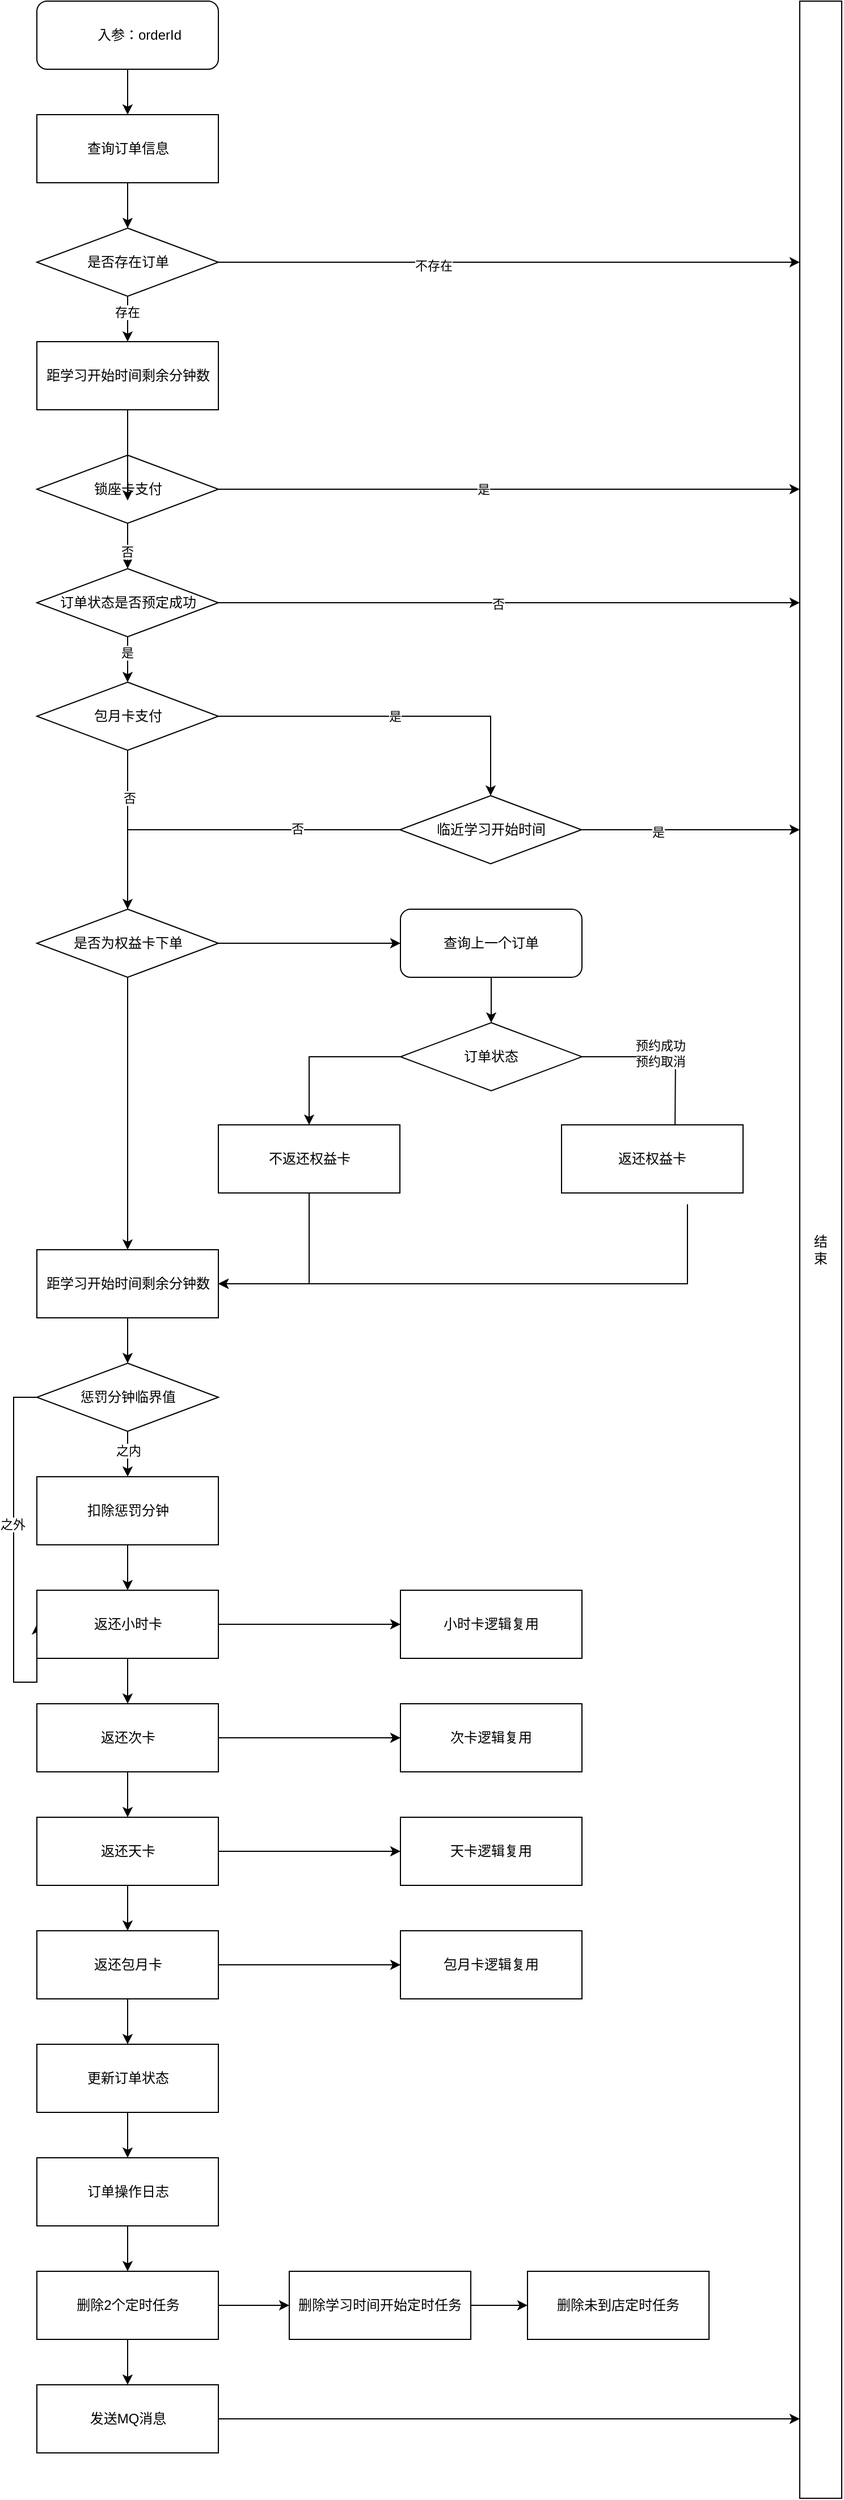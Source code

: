 <mxfile version="21.6.6" type="github">
  <diagram name="第 1 页" id="pWrtRXzck8s2EkGPKfoR">
    <mxGraphModel dx="1638" dy="911" grid="1" gridSize="10" guides="1" tooltips="1" connect="1" arrows="1" fold="1" page="1" pageScale="1" pageWidth="827" pageHeight="1169" math="0" shadow="0">
      <root>
        <mxCell id="0" />
        <mxCell id="1" parent="0" />
        <mxCell id="Kmh5hY4usbPzmMP1m1Lr-80" style="edgeStyle=orthogonalEdgeStyle;rounded=0;orthogonalLoop=1;jettySize=auto;html=1;entryX=0.5;entryY=0;entryDx=0;entryDy=0;" edge="1" parent="1" source="Kmh5hY4usbPzmMP1m1Lr-81" target="Kmh5hY4usbPzmMP1m1Lr-83">
          <mxGeometry relative="1" as="geometry">
            <mxPoint x="183.5" y="295" as="targetPoint" />
          </mxGeometry>
        </mxCell>
        <mxCell id="Kmh5hY4usbPzmMP1m1Lr-81" value="&lt;span style=&quot;text-align: left;&quot;&gt;      入参：orderId&lt;/span&gt;" style="rounded=1;whiteSpace=wrap;html=1;" diagramCategory="general" diagramName="RoundedRectangle" vertex="1" parent="1">
          <mxGeometry x="117.5" width="160" height="60" as="geometry" />
        </mxCell>
        <mxCell id="Kmh5hY4usbPzmMP1m1Lr-82" value="" style="edgeStyle=orthogonalEdgeStyle;rounded=0;orthogonalLoop=1;jettySize=auto;html=1;exitX=0.5;exitY=1;exitDx=0;exitDy=0;entryX=0.5;entryY=0;entryDx=0;entryDy=0;" edge="1" parent="1" source="Kmh5hY4usbPzmMP1m1Lr-83" target="Kmh5hY4usbPzmMP1m1Lr-95">
          <mxGeometry relative="1" as="geometry">
            <mxPoint x="-56.5" y="465" as="targetPoint" />
            <mxPoint x="-42.5" y="135" as="sourcePoint" />
          </mxGeometry>
        </mxCell>
        <mxCell id="Kmh5hY4usbPzmMP1m1Lr-83" value="查询订单信息" style="rounded=0;whiteSpace=wrap;html=1;" diagramCategory="general" diagramName="Rectangle" vertex="1" parent="1">
          <mxGeometry x="117.5" y="100" width="160" height="60" as="geometry" />
        </mxCell>
        <mxCell id="Kmh5hY4usbPzmMP1m1Lr-84" value="是" style="edgeStyle=orthogonalEdgeStyle;rounded=0;orthogonalLoop=1;jettySize=auto;html=1;exitX=1;exitY=0.5;exitDx=0;exitDy=0;entryX=0.5;entryY=0;entryDx=0;entryDy=0;" edge="1" parent="1" source="Kmh5hY4usbPzmMP1m1Lr-87" target="Kmh5hY4usbPzmMP1m1Lr-158">
          <mxGeometry relative="1" as="geometry">
            <mxPoint x="650.0" y="690" as="targetPoint" />
            <Array as="points">
              <mxPoint x="518" y="630" />
            </Array>
          </mxGeometry>
        </mxCell>
        <mxCell id="Kmh5hY4usbPzmMP1m1Lr-85" style="edgeStyle=orthogonalEdgeStyle;rounded=0;orthogonalLoop=1;jettySize=auto;html=1;" edge="1" parent="1" source="Kmh5hY4usbPzmMP1m1Lr-87" target="Kmh5hY4usbPzmMP1m1Lr-117">
          <mxGeometry relative="1" as="geometry">
            <mxPoint x="197.5" y="795" as="targetPoint" />
          </mxGeometry>
        </mxCell>
        <mxCell id="Kmh5hY4usbPzmMP1m1Lr-86" value="否" style="edgeLabel;html=1;align=center;verticalAlign=middle;resizable=0;points=[];" vertex="1" connectable="0" parent="Kmh5hY4usbPzmMP1m1Lr-85">
          <mxGeometry x="-0.808" y="1" relative="1" as="geometry">
            <mxPoint as="offset" />
          </mxGeometry>
        </mxCell>
        <mxCell id="Kmh5hY4usbPzmMP1m1Lr-87" value="包月卡支付" style="rhombus;whiteSpace=wrap;html=1;" diagramCategory="general" diagramName="Diamond" vertex="1" parent="1">
          <mxGeometry x="117.5" y="600" width="160" height="60" as="geometry" />
        </mxCell>
        <mxCell id="Kmh5hY4usbPzmMP1m1Lr-88" value="" style="edgeStyle=orthogonalEdgeStyle;rounded=0;orthogonalLoop=1;jettySize=auto;html=1;" edge="1" parent="1" source="Kmh5hY4usbPzmMP1m1Lr-90" target="Kmh5hY4usbPzmMP1m1Lr-87">
          <mxGeometry relative="1" as="geometry" />
        </mxCell>
        <mxCell id="Kmh5hY4usbPzmMP1m1Lr-89" value="是" style="edgeLabel;html=1;align=center;verticalAlign=middle;resizable=0;points=[];" vertex="1" connectable="0" parent="Kmh5hY4usbPzmMP1m1Lr-88">
          <mxGeometry x="-0.317" y="-1" relative="1" as="geometry">
            <mxPoint as="offset" />
          </mxGeometry>
        </mxCell>
        <mxCell id="Kmh5hY4usbPzmMP1m1Lr-90" value="订单状态是否预定成功" style="rhombus;whiteSpace=wrap;html=1;" diagramCategory="general" diagramName="Diamond" vertex="1" parent="1">
          <mxGeometry x="117.5" y="500" width="160" height="60" as="geometry" />
        </mxCell>
        <mxCell id="Kmh5hY4usbPzmMP1m1Lr-91" style="edgeStyle=orthogonalEdgeStyle;rounded=0;orthogonalLoop=1;jettySize=auto;html=1;entryX=0.5;entryY=0;entryDx=0;entryDy=0;" edge="1" parent="1" source="Kmh5hY4usbPzmMP1m1Lr-95" target="Kmh5hY4usbPzmMP1m1Lr-153">
          <mxGeometry relative="1" as="geometry" />
        </mxCell>
        <mxCell id="Kmh5hY4usbPzmMP1m1Lr-92" value="存在" style="edgeLabel;html=1;align=center;verticalAlign=middle;resizable=0;points=[];" vertex="1" connectable="0" parent="Kmh5hY4usbPzmMP1m1Lr-91">
          <mxGeometry x="-0.295" y="-1" relative="1" as="geometry">
            <mxPoint as="offset" />
          </mxGeometry>
        </mxCell>
        <mxCell id="Kmh5hY4usbPzmMP1m1Lr-93" style="edgeStyle=orthogonalEdgeStyle;rounded=0;orthogonalLoop=1;jettySize=auto;html=1;" edge="1" parent="1" source="Kmh5hY4usbPzmMP1m1Lr-95" target="Kmh5hY4usbPzmMP1m1Lr-96">
          <mxGeometry relative="1" as="geometry">
            <Array as="points">
              <mxPoint x="640" y="230" />
              <mxPoint x="640" y="230" />
            </Array>
          </mxGeometry>
        </mxCell>
        <mxCell id="Kmh5hY4usbPzmMP1m1Lr-94" value="不存在" style="edgeLabel;html=1;align=center;verticalAlign=middle;resizable=0;points=[];" vertex="1" connectable="0" parent="Kmh5hY4usbPzmMP1m1Lr-93">
          <mxGeometry x="-0.262" y="-3" relative="1" as="geometry">
            <mxPoint as="offset" />
          </mxGeometry>
        </mxCell>
        <mxCell id="Kmh5hY4usbPzmMP1m1Lr-95" value="是否存在订单" style="rhombus;whiteSpace=wrap;html=1;" vertex="1" diagramName="Diamond" diagramCategory="general" parent="1">
          <mxGeometry x="117.5" y="200" width="160" height="60" as="geometry" />
        </mxCell>
        <mxCell id="Kmh5hY4usbPzmMP1m1Lr-96" value="结&lt;br /&gt;束" style="rounded=0;whiteSpace=wrap;html=1;" vertex="1" diagramName="Rectangle" diagramCategory="general" parent="1">
          <mxGeometry x="790" width="37" height="2200" as="geometry" />
        </mxCell>
        <mxCell id="Kmh5hY4usbPzmMP1m1Lr-97" style="edgeStyle=orthogonalEdgeStyle;rounded=0;orthogonalLoop=1;jettySize=auto;html=1;exitX=1;exitY=0.5;exitDx=0;exitDy=0;" edge="1" parent="1" source="Kmh5hY4usbPzmMP1m1Lr-101" target="Kmh5hY4usbPzmMP1m1Lr-96">
          <mxGeometry relative="1" as="geometry">
            <Array as="points">
              <mxPoint x="320" y="430" />
              <mxPoint x="320" y="430" />
            </Array>
          </mxGeometry>
        </mxCell>
        <mxCell id="Kmh5hY4usbPzmMP1m1Lr-98" value="是" style="edgeLabel;html=1;align=center;verticalAlign=middle;resizable=0;points=[];" vertex="1" connectable="0" parent="Kmh5hY4usbPzmMP1m1Lr-97">
          <mxGeometry x="-0.088" relative="1" as="geometry">
            <mxPoint as="offset" />
          </mxGeometry>
        </mxCell>
        <mxCell id="Kmh5hY4usbPzmMP1m1Lr-99" style="edgeStyle=orthogonalEdgeStyle;rounded=0;orthogonalLoop=1;jettySize=auto;html=1;entryX=0.5;entryY=0;entryDx=0;entryDy=0;" edge="1" parent="1" source="Kmh5hY4usbPzmMP1m1Lr-101" target="Kmh5hY4usbPzmMP1m1Lr-90">
          <mxGeometry relative="1" as="geometry" />
        </mxCell>
        <mxCell id="Kmh5hY4usbPzmMP1m1Lr-100" value="否" style="edgeLabel;html=1;align=center;verticalAlign=middle;resizable=0;points=[];" vertex="1" connectable="0" parent="Kmh5hY4usbPzmMP1m1Lr-99">
          <mxGeometry x="0.227" y="-1" relative="1" as="geometry">
            <mxPoint as="offset" />
          </mxGeometry>
        </mxCell>
        <mxCell id="Kmh5hY4usbPzmMP1m1Lr-101" value="锁座卡支付" style="rhombus;whiteSpace=wrap;html=1;" vertex="1" diagramName="Diamond" diagramCategory="general" parent="1">
          <mxGeometry x="117.5" y="400" width="160" height="60" as="geometry" />
        </mxCell>
        <mxCell id="Kmh5hY4usbPzmMP1m1Lr-102" style="edgeStyle=orthogonalEdgeStyle;rounded=0;orthogonalLoop=1;jettySize=auto;html=1;" edge="1" parent="1" source="Kmh5hY4usbPzmMP1m1Lr-103" target="Kmh5hY4usbPzmMP1m1Lr-105">
          <mxGeometry relative="1" as="geometry" />
        </mxCell>
        <mxCell id="Kmh5hY4usbPzmMP1m1Lr-103" value="是否为权益卡下单" style="rhombus;whiteSpace=wrap;html=1;" diagramCategory="general" diagramName="Diamond" vertex="1" parent="1">
          <mxGeometry x="117.5" y="800" width="160" height="60" as="geometry" />
        </mxCell>
        <mxCell id="Kmh5hY4usbPzmMP1m1Lr-104" style="edgeStyle=orthogonalEdgeStyle;rounded=0;orthogonalLoop=1;jettySize=auto;html=1;entryX=0.5;entryY=0;entryDx=0;entryDy=0;" edge="1" parent="1" source="Kmh5hY4usbPzmMP1m1Lr-105" target="Kmh5hY4usbPzmMP1m1Lr-109">
          <mxGeometry relative="1" as="geometry" />
        </mxCell>
        <mxCell id="Kmh5hY4usbPzmMP1m1Lr-105" value="查询上一个订单" style="rounded=1;whiteSpace=wrap;html=1;" vertex="1" diagramName="RoundedRectangle" diagramCategory="general" parent="1">
          <mxGeometry x="438" y="800" width="160" height="60" as="geometry" />
        </mxCell>
        <mxCell id="Kmh5hY4usbPzmMP1m1Lr-106" style="edgeStyle=orthogonalEdgeStyle;rounded=0;orthogonalLoop=1;jettySize=auto;html=1;" edge="1" parent="1" source="Kmh5hY4usbPzmMP1m1Lr-109">
          <mxGeometry relative="1" as="geometry">
            <mxPoint x="680" y="1000" as="targetPoint" />
          </mxGeometry>
        </mxCell>
        <mxCell id="Kmh5hY4usbPzmMP1m1Lr-107" value="预约成功&lt;br /&gt;预约取消" style="edgeLabel;html=1;align=center;verticalAlign=middle;resizable=0;points=[];" vertex="1" connectable="0" parent="Kmh5hY4usbPzmMP1m1Lr-106">
          <mxGeometry x="-0.1" y="3" relative="1" as="geometry">
            <mxPoint as="offset" />
          </mxGeometry>
        </mxCell>
        <mxCell id="Kmh5hY4usbPzmMP1m1Lr-108" style="edgeStyle=orthogonalEdgeStyle;rounded=0;orthogonalLoop=1;jettySize=auto;html=1;entryX=0.5;entryY=0;entryDx=0;entryDy=0;" edge="1" parent="1" source="Kmh5hY4usbPzmMP1m1Lr-109" target="Kmh5hY4usbPzmMP1m1Lr-115">
          <mxGeometry relative="1" as="geometry" />
        </mxCell>
        <mxCell id="Kmh5hY4usbPzmMP1m1Lr-109" value="订单状态" style="rhombus;whiteSpace=wrap;html=1;" vertex="1" diagramName="Diamond" diagramCategory="general" parent="1">
          <mxGeometry x="438" y="900" width="160" height="60" as="geometry" />
        </mxCell>
        <mxCell id="Kmh5hY4usbPzmMP1m1Lr-110" style="edgeStyle=orthogonalEdgeStyle;rounded=0;orthogonalLoop=1;jettySize=auto;html=1;" edge="1" parent="1" source="Kmh5hY4usbPzmMP1m1Lr-90" target="Kmh5hY4usbPzmMP1m1Lr-96">
          <mxGeometry relative="1" as="geometry">
            <mxPoint x="159.87" y="485.049" as="sourcePoint" />
            <mxPoint x="436.4" y="485" as="targetPoint" />
            <Array as="points">
              <mxPoint x="500" y="530" />
              <mxPoint x="500" y="530" />
            </Array>
          </mxGeometry>
        </mxCell>
        <mxCell id="Kmh5hY4usbPzmMP1m1Lr-111" value="否" style="edgeLabel;html=1;align=center;verticalAlign=middle;resizable=0;points=[];" vertex="1" connectable="0" parent="Kmh5hY4usbPzmMP1m1Lr-110">
          <mxGeometry x="-0.038" y="-1" relative="1" as="geometry">
            <mxPoint as="offset" />
          </mxGeometry>
        </mxCell>
        <mxCell id="Kmh5hY4usbPzmMP1m1Lr-112" style="edgeStyle=orthogonalEdgeStyle;rounded=0;orthogonalLoop=1;jettySize=auto;html=1;entryX=1;entryY=0.5;entryDx=0;entryDy=0;" edge="1" parent="1" target="Kmh5hY4usbPzmMP1m1Lr-117">
          <mxGeometry relative="1" as="geometry">
            <Array as="points">
              <mxPoint x="691" y="1130" />
            </Array>
            <mxPoint x="691.0" y="1060" as="sourcePoint" />
          </mxGeometry>
        </mxCell>
        <mxCell id="Kmh5hY4usbPzmMP1m1Lr-113" value="返还权益卡" style="rounded=0;whiteSpace=wrap;html=1;" vertex="1" diagramName="Rectangle" diagramCategory="general" parent="1">
          <mxGeometry x="580.0" y="990" width="160" height="60" as="geometry" />
        </mxCell>
        <mxCell id="Kmh5hY4usbPzmMP1m1Lr-114" style="edgeStyle=orthogonalEdgeStyle;rounded=0;orthogonalLoop=1;jettySize=auto;html=1;entryX=1;entryY=0.5;entryDx=0;entryDy=0;exitX=0.5;exitY=1;exitDx=0;exitDy=0;" edge="1" parent="1" source="Kmh5hY4usbPzmMP1m1Lr-115" target="Kmh5hY4usbPzmMP1m1Lr-117">
          <mxGeometry relative="1" as="geometry" />
        </mxCell>
        <mxCell id="Kmh5hY4usbPzmMP1m1Lr-115" value="不返还权益卡" style="rounded=0;whiteSpace=wrap;html=1;" vertex="1" diagramName="Rectangle" diagramCategory="general" parent="1">
          <mxGeometry x="277.5" y="990" width="160" height="60" as="geometry" />
        </mxCell>
        <mxCell id="Kmh5hY4usbPzmMP1m1Lr-116" style="edgeStyle=orthogonalEdgeStyle;rounded=0;orthogonalLoop=1;jettySize=auto;html=1;" edge="1" parent="1" source="Kmh5hY4usbPzmMP1m1Lr-117" target="Kmh5hY4usbPzmMP1m1Lr-122">
          <mxGeometry relative="1" as="geometry" />
        </mxCell>
        <mxCell id="Kmh5hY4usbPzmMP1m1Lr-117" value="&lt;span style&gt;距学习开始时间剩余分钟数&lt;/span&gt;" style="rounded=0;whiteSpace=wrap;html=1;" diagramCategory="general" diagramName="Rectangle" vertex="1" parent="1">
          <mxGeometry x="117.5" y="1100" width="160" height="60" as="geometry" />
        </mxCell>
        <mxCell id="Kmh5hY4usbPzmMP1m1Lr-118" style="edgeStyle=orthogonalEdgeStyle;rounded=0;orthogonalLoop=1;jettySize=auto;html=1;" edge="1" parent="1" source="Kmh5hY4usbPzmMP1m1Lr-122" target="Kmh5hY4usbPzmMP1m1Lr-124">
          <mxGeometry relative="1" as="geometry" />
        </mxCell>
        <mxCell id="Kmh5hY4usbPzmMP1m1Lr-119" value="之内" style="edgeLabel;html=1;align=center;verticalAlign=middle;resizable=0;points=[];" vertex="1" connectable="0" parent="Kmh5hY4usbPzmMP1m1Lr-118">
          <mxGeometry x="-0.157" relative="1" as="geometry">
            <mxPoint as="offset" />
          </mxGeometry>
        </mxCell>
        <mxCell id="Kmh5hY4usbPzmMP1m1Lr-120" style="edgeStyle=orthogonalEdgeStyle;rounded=0;orthogonalLoop=1;jettySize=auto;html=1;entryX=0;entryY=0.5;entryDx=0;entryDy=0;" edge="1" parent="1" source="Kmh5hY4usbPzmMP1m1Lr-122" target="Kmh5hY4usbPzmMP1m1Lr-127">
          <mxGeometry relative="1" as="geometry">
            <Array as="points">
              <mxPoint x="97" y="1230" />
              <mxPoint x="97" y="1481" />
              <mxPoint x="118" y="1481" />
            </Array>
          </mxGeometry>
        </mxCell>
        <mxCell id="Kmh5hY4usbPzmMP1m1Lr-121" value="之外" style="edgeLabel;html=1;align=center;verticalAlign=middle;resizable=0;points=[];" vertex="1" connectable="0" parent="Kmh5hY4usbPzmMP1m1Lr-120">
          <mxGeometry x="-0.228" y="-1" relative="1" as="geometry">
            <mxPoint as="offset" />
          </mxGeometry>
        </mxCell>
        <mxCell id="Kmh5hY4usbPzmMP1m1Lr-122" value="惩罚分钟临界值" style="rhombus;whiteSpace=wrap;html=1;" diagramCategory="general" diagramName="Diamond" vertex="1" parent="1">
          <mxGeometry x="117.5" y="1200" width="160" height="60" as="geometry" />
        </mxCell>
        <mxCell id="Kmh5hY4usbPzmMP1m1Lr-123" style="edgeStyle=orthogonalEdgeStyle;rounded=0;orthogonalLoop=1;jettySize=auto;html=1;entryX=0.5;entryY=0;entryDx=0;entryDy=0;" edge="1" parent="1" source="Kmh5hY4usbPzmMP1m1Lr-124" target="Kmh5hY4usbPzmMP1m1Lr-127">
          <mxGeometry relative="1" as="geometry" />
        </mxCell>
        <mxCell id="Kmh5hY4usbPzmMP1m1Lr-124" value="&lt;span style&gt;扣除惩罚分钟&lt;/span&gt;" style="rounded=0;whiteSpace=wrap;html=1;" diagramCategory="general" diagramName="Rectangle" vertex="1" parent="1">
          <mxGeometry x="117.5" y="1300" width="160" height="60" as="geometry" />
        </mxCell>
        <mxCell id="Kmh5hY4usbPzmMP1m1Lr-125" style="edgeStyle=orthogonalEdgeStyle;rounded=0;orthogonalLoop=1;jettySize=auto;html=1;entryX=0.5;entryY=0;entryDx=0;entryDy=0;" edge="1" parent="1" source="Kmh5hY4usbPzmMP1m1Lr-127" target="Kmh5hY4usbPzmMP1m1Lr-131">
          <mxGeometry relative="1" as="geometry" />
        </mxCell>
        <mxCell id="Kmh5hY4usbPzmMP1m1Lr-126" value="" style="edgeStyle=orthogonalEdgeStyle;rounded=0;orthogonalLoop=1;jettySize=auto;html=1;" edge="1" parent="1" source="Kmh5hY4usbPzmMP1m1Lr-127" target="Kmh5hY4usbPzmMP1m1Lr-128">
          <mxGeometry relative="1" as="geometry" />
        </mxCell>
        <mxCell id="Kmh5hY4usbPzmMP1m1Lr-127" value="返还小时卡" style="rounded=0;whiteSpace=wrap;html=1;" diagramCategory="general" diagramName="Rectangle" vertex="1" parent="1">
          <mxGeometry x="117.5" y="1400" width="160" height="60" as="geometry" />
        </mxCell>
        <mxCell id="Kmh5hY4usbPzmMP1m1Lr-128" value="小时卡逻辑复用" style="rounded=0;whiteSpace=wrap;html=1;" diagramCategory="general" diagramName="Rectangle" vertex="1" parent="1">
          <mxGeometry x="438" y="1400" width="160" height="60" as="geometry" />
        </mxCell>
        <mxCell id="Kmh5hY4usbPzmMP1m1Lr-129" style="edgeStyle=orthogonalEdgeStyle;rounded=0;orthogonalLoop=1;jettySize=auto;html=1;entryX=0.5;entryY=0;entryDx=0;entryDy=0;" edge="1" parent="1" source="Kmh5hY4usbPzmMP1m1Lr-131" target="Kmh5hY4usbPzmMP1m1Lr-135">
          <mxGeometry relative="1" as="geometry" />
        </mxCell>
        <mxCell id="Kmh5hY4usbPzmMP1m1Lr-130" value="" style="edgeStyle=orthogonalEdgeStyle;rounded=0;orthogonalLoop=1;jettySize=auto;html=1;" edge="1" parent="1" source="Kmh5hY4usbPzmMP1m1Lr-131" target="Kmh5hY4usbPzmMP1m1Lr-132">
          <mxGeometry relative="1" as="geometry" />
        </mxCell>
        <mxCell id="Kmh5hY4usbPzmMP1m1Lr-131" value="返还次卡" style="rounded=0;whiteSpace=wrap;html=1;" diagramCategory="general" diagramName="Rectangle" vertex="1" parent="1">
          <mxGeometry x="117.5" y="1500" width="160" height="60" as="geometry" />
        </mxCell>
        <mxCell id="Kmh5hY4usbPzmMP1m1Lr-132" value="次卡逻辑复用" style="rounded=0;whiteSpace=wrap;html=1;" diagramCategory="general" diagramName="Rectangle" vertex="1" parent="1">
          <mxGeometry x="438" y="1500" width="160" height="60" as="geometry" />
        </mxCell>
        <mxCell id="Kmh5hY4usbPzmMP1m1Lr-133" value="" style="edgeStyle=orthogonalEdgeStyle;rounded=0;orthogonalLoop=1;jettySize=auto;html=1;" edge="1" parent="1" source="Kmh5hY4usbPzmMP1m1Lr-135" target="Kmh5hY4usbPzmMP1m1Lr-136">
          <mxGeometry relative="1" as="geometry" />
        </mxCell>
        <mxCell id="Kmh5hY4usbPzmMP1m1Lr-134" style="edgeStyle=orthogonalEdgeStyle;rounded=0;orthogonalLoop=1;jettySize=auto;html=1;" edge="1" parent="1" source="Kmh5hY4usbPzmMP1m1Lr-135" target="Kmh5hY4usbPzmMP1m1Lr-139">
          <mxGeometry relative="1" as="geometry" />
        </mxCell>
        <mxCell id="Kmh5hY4usbPzmMP1m1Lr-135" value="返还天卡" style="rounded=0;whiteSpace=wrap;html=1;" diagramCategory="general" diagramName="Rectangle" vertex="1" parent="1">
          <mxGeometry x="117.5" y="1600" width="160" height="60" as="geometry" />
        </mxCell>
        <mxCell id="Kmh5hY4usbPzmMP1m1Lr-136" value="天卡逻辑复用" style="rounded=0;whiteSpace=wrap;html=1;" diagramCategory="general" diagramName="Rectangle" vertex="1" parent="1">
          <mxGeometry x="438" y="1600" width="160" height="60" as="geometry" />
        </mxCell>
        <mxCell id="Kmh5hY4usbPzmMP1m1Lr-137" value="" style="edgeStyle=orthogonalEdgeStyle;rounded=0;orthogonalLoop=1;jettySize=auto;html=1;" edge="1" parent="1" source="Kmh5hY4usbPzmMP1m1Lr-139" target="Kmh5hY4usbPzmMP1m1Lr-151">
          <mxGeometry relative="1" as="geometry" />
        </mxCell>
        <mxCell id="Kmh5hY4usbPzmMP1m1Lr-138" value="" style="edgeStyle=orthogonalEdgeStyle;rounded=0;orthogonalLoop=1;jettySize=auto;html=1;" edge="1" parent="1" source="Kmh5hY4usbPzmMP1m1Lr-139" target="Kmh5hY4usbPzmMP1m1Lr-141">
          <mxGeometry relative="1" as="geometry" />
        </mxCell>
        <mxCell id="Kmh5hY4usbPzmMP1m1Lr-139" value="返还包月卡" style="rounded=0;whiteSpace=wrap;html=1;" diagramCategory="general" diagramName="Rectangle" vertex="1" parent="1">
          <mxGeometry x="117.5" y="1700" width="160" height="60" as="geometry" />
        </mxCell>
        <mxCell id="Kmh5hY4usbPzmMP1m1Lr-140" value="" style="edgeStyle=orthogonalEdgeStyle;rounded=0;orthogonalLoop=1;jettySize=auto;html=1;" edge="1" parent="1" source="Kmh5hY4usbPzmMP1m1Lr-141" target="Kmh5hY4usbPzmMP1m1Lr-143">
          <mxGeometry relative="1" as="geometry" />
        </mxCell>
        <mxCell id="Kmh5hY4usbPzmMP1m1Lr-141" value="更新订单状态" style="rounded=0;whiteSpace=wrap;html=1;" diagramCategory="general" diagramName="Rectangle" vertex="1" parent="1">
          <mxGeometry x="117.5" y="1800" width="160" height="60" as="geometry" />
        </mxCell>
        <mxCell id="Kmh5hY4usbPzmMP1m1Lr-142" value="" style="edgeStyle=orthogonalEdgeStyle;rounded=0;orthogonalLoop=1;jettySize=auto;html=1;" edge="1" parent="1" source="Kmh5hY4usbPzmMP1m1Lr-143" target="Kmh5hY4usbPzmMP1m1Lr-146">
          <mxGeometry relative="1" as="geometry" />
        </mxCell>
        <mxCell id="Kmh5hY4usbPzmMP1m1Lr-143" value="订单操作日志" style="rounded=0;whiteSpace=wrap;html=1;" diagramCategory="general" diagramName="Rectangle" vertex="1" parent="1">
          <mxGeometry x="117.5" y="1900" width="160" height="60" as="geometry" />
        </mxCell>
        <mxCell id="Kmh5hY4usbPzmMP1m1Lr-144" value="" style="edgeStyle=orthogonalEdgeStyle;rounded=0;orthogonalLoop=1;jettySize=auto;html=1;" edge="1" parent="1" source="Kmh5hY4usbPzmMP1m1Lr-146" target="Kmh5hY4usbPzmMP1m1Lr-150">
          <mxGeometry relative="1" as="geometry" />
        </mxCell>
        <mxCell id="Kmh5hY4usbPzmMP1m1Lr-145" value="" style="edgeStyle=orthogonalEdgeStyle;rounded=0;orthogonalLoop=1;jettySize=auto;html=1;" edge="1" parent="1" source="Kmh5hY4usbPzmMP1m1Lr-146" target="Kmh5hY4usbPzmMP1m1Lr-148">
          <mxGeometry relative="1" as="geometry" />
        </mxCell>
        <mxCell id="Kmh5hY4usbPzmMP1m1Lr-146" value="删除2个定时任务" style="rounded=0;whiteSpace=wrap;html=1;" diagramCategory="general" diagramName="Rectangle" vertex="1" parent="1">
          <mxGeometry x="117.5" y="2000" width="160" height="60" as="geometry" />
        </mxCell>
        <mxCell id="Kmh5hY4usbPzmMP1m1Lr-147" style="edgeStyle=orthogonalEdgeStyle;rounded=0;orthogonalLoop=1;jettySize=auto;html=1;" edge="1" parent="1" source="Kmh5hY4usbPzmMP1m1Lr-148" target="Kmh5hY4usbPzmMP1m1Lr-96">
          <mxGeometry relative="1" as="geometry">
            <Array as="points">
              <mxPoint x="670" y="2130" />
              <mxPoint x="670" y="2130" />
            </Array>
          </mxGeometry>
        </mxCell>
        <mxCell id="Kmh5hY4usbPzmMP1m1Lr-148" value="发送MQ消息" style="rounded=0;whiteSpace=wrap;html=1;" diagramCategory="general" diagramName="Rectangle" vertex="1" parent="1">
          <mxGeometry x="117.5" y="2100" width="160" height="60" as="geometry" />
        </mxCell>
        <mxCell id="Kmh5hY4usbPzmMP1m1Lr-149" style="edgeStyle=orthogonalEdgeStyle;rounded=0;orthogonalLoop=1;jettySize=auto;html=1;entryX=0;entryY=0.5;entryDx=0;entryDy=0;" edge="1" parent="1" source="Kmh5hY4usbPzmMP1m1Lr-150" target="Kmh5hY4usbPzmMP1m1Lr-159">
          <mxGeometry relative="1" as="geometry" />
        </mxCell>
        <mxCell id="Kmh5hY4usbPzmMP1m1Lr-150" value="删除学习时间开始定时任务" style="rounded=0;whiteSpace=wrap;html=1;" diagramCategory="general" diagramName="Rectangle" vertex="1" parent="1">
          <mxGeometry x="340" y="2000" width="160" height="60" as="geometry" />
        </mxCell>
        <mxCell id="Kmh5hY4usbPzmMP1m1Lr-151" value="包月卡逻辑复用" style="rounded=0;whiteSpace=wrap;html=1;" diagramCategory="general" diagramName="Rectangle" vertex="1" parent="1">
          <mxGeometry x="438" y="1700" width="160" height="60" as="geometry" />
        </mxCell>
        <mxCell id="Kmh5hY4usbPzmMP1m1Lr-152" style="edgeStyle=orthogonalEdgeStyle;rounded=0;orthogonalLoop=1;jettySize=auto;html=1;" edge="1" parent="1" source="Kmh5hY4usbPzmMP1m1Lr-153">
          <mxGeometry relative="1" as="geometry">
            <mxPoint x="197.5" y="440" as="targetPoint" />
          </mxGeometry>
        </mxCell>
        <mxCell id="Kmh5hY4usbPzmMP1m1Lr-153" value="&lt;span style&gt;距学习开始时间剩余分钟数&lt;/span&gt;" style="rounded=0;whiteSpace=wrap;html=1;" diagramCategory="general" diagramName="Rectangle" vertex="1" parent="1">
          <mxGeometry x="117.5" y="300" width="160" height="60" as="geometry" />
        </mxCell>
        <mxCell id="Kmh5hY4usbPzmMP1m1Lr-154" style="edgeStyle=orthogonalEdgeStyle;rounded=0;orthogonalLoop=1;jettySize=auto;html=1;" edge="1" parent="1" source="Kmh5hY4usbPzmMP1m1Lr-158" target="Kmh5hY4usbPzmMP1m1Lr-96">
          <mxGeometry relative="1" as="geometry">
            <Array as="points">
              <mxPoint x="760" y="730" />
              <mxPoint x="760" y="730" />
            </Array>
          </mxGeometry>
        </mxCell>
        <mxCell id="Kmh5hY4usbPzmMP1m1Lr-155" value="是" style="edgeLabel;html=1;align=center;verticalAlign=middle;resizable=0;points=[];" vertex="1" connectable="0" parent="Kmh5hY4usbPzmMP1m1Lr-154">
          <mxGeometry x="0.688" y="-94" relative="1" as="geometry">
            <mxPoint x="-95" y="-92" as="offset" />
          </mxGeometry>
        </mxCell>
        <mxCell id="Kmh5hY4usbPzmMP1m1Lr-156" style="edgeStyle=orthogonalEdgeStyle;rounded=0;orthogonalLoop=1;jettySize=auto;html=1;entryX=0.5;entryY=0;entryDx=0;entryDy=0;" edge="1" parent="1" source="Kmh5hY4usbPzmMP1m1Lr-158" target="Kmh5hY4usbPzmMP1m1Lr-103">
          <mxGeometry relative="1" as="geometry" />
        </mxCell>
        <mxCell id="Kmh5hY4usbPzmMP1m1Lr-157" value="否" style="edgeLabel;html=1;align=center;verticalAlign=middle;resizable=0;points=[];" vertex="1" connectable="0" parent="Kmh5hY4usbPzmMP1m1Lr-156">
          <mxGeometry x="-0.416" y="-1" relative="1" as="geometry">
            <mxPoint as="offset" />
          </mxGeometry>
        </mxCell>
        <mxCell id="Kmh5hY4usbPzmMP1m1Lr-158" value="临近学习开始时间" style="rhombus;whiteSpace=wrap;html=1;" diagramCategory="general" diagramName="Diamond" vertex="1" parent="1">
          <mxGeometry x="437.5" y="700" width="160" height="60" as="geometry" />
        </mxCell>
        <mxCell id="Kmh5hY4usbPzmMP1m1Lr-159" value="删除未到店定时任务" style="rounded=0;whiteSpace=wrap;html=1;" diagramCategory="general" diagramName="Rectangle" vertex="1" parent="1">
          <mxGeometry x="550" y="2000" width="160" height="60" as="geometry" />
        </mxCell>
      </root>
    </mxGraphModel>
  </diagram>
</mxfile>

